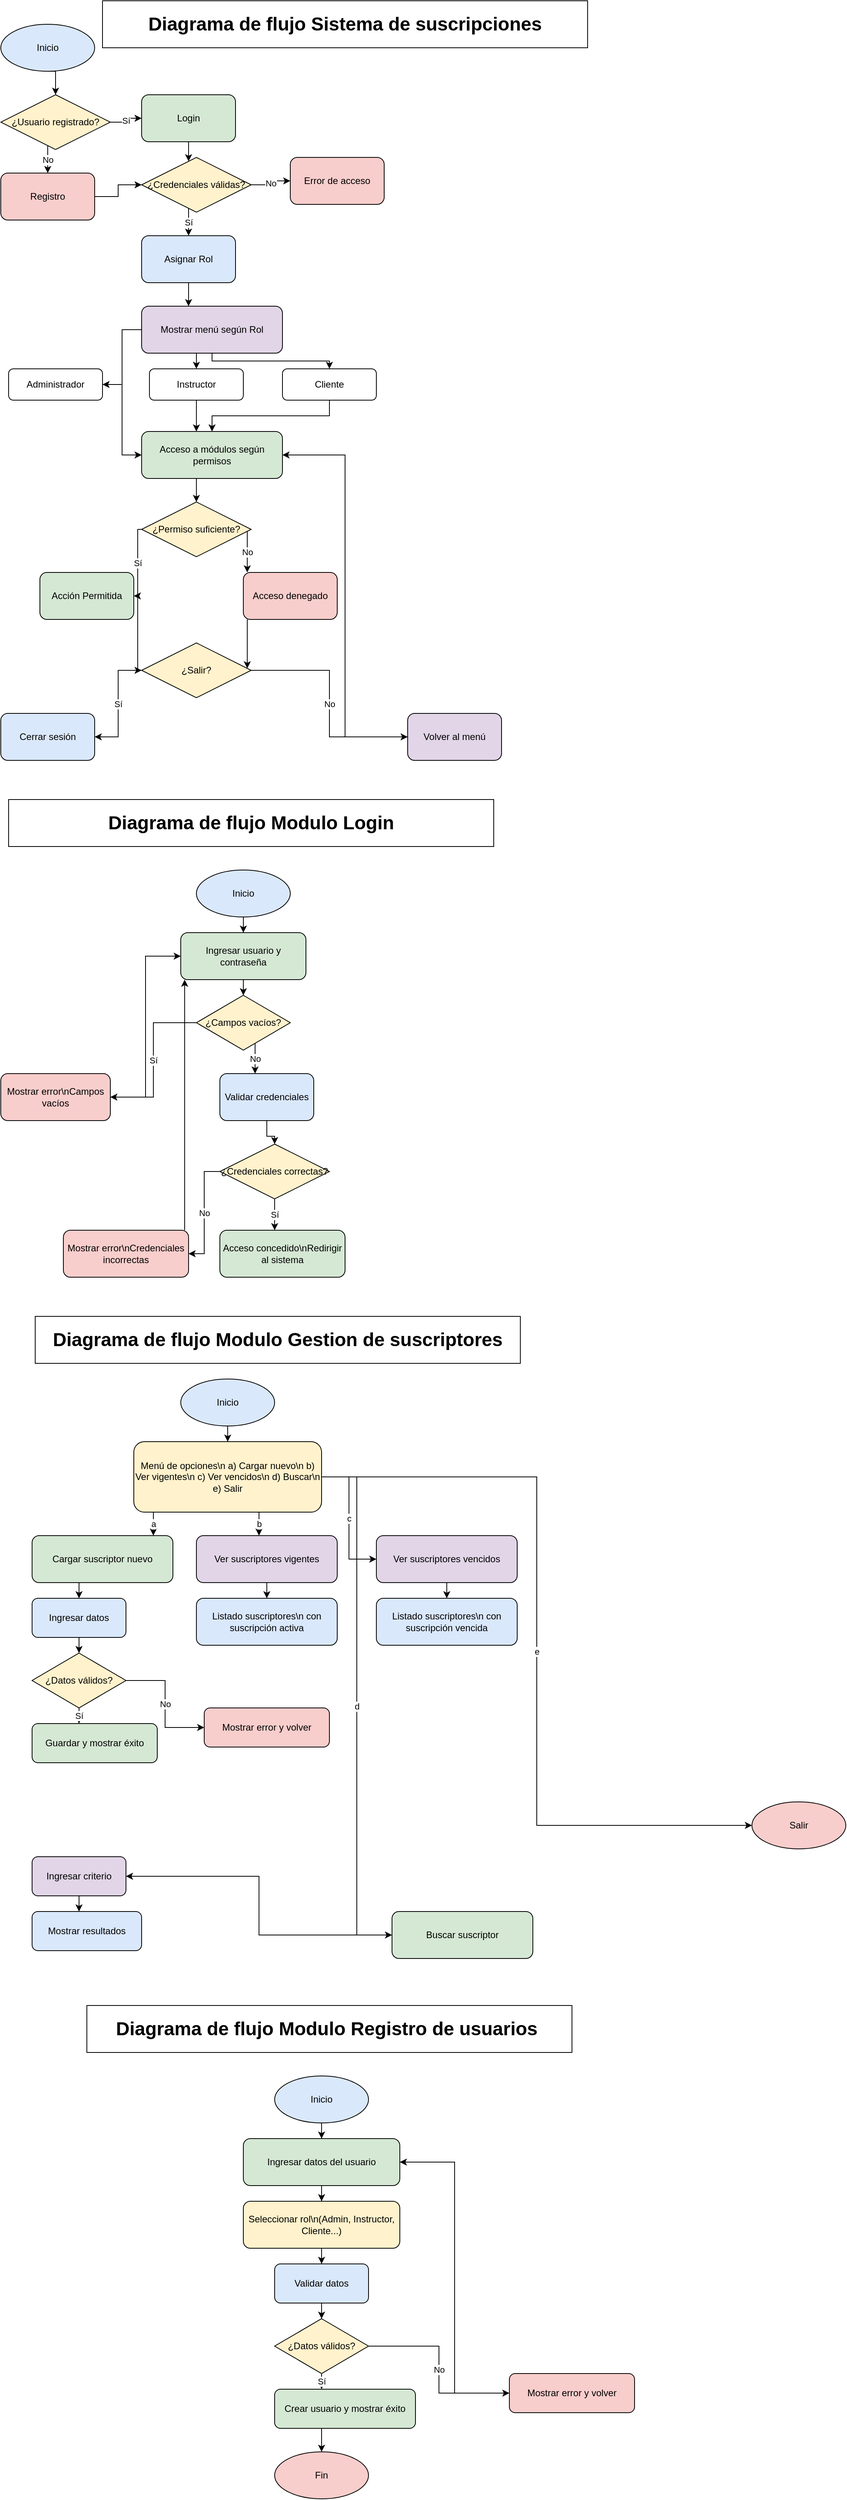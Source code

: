 <mxfile version="28.0.5">
  <diagram name="Página-1" id="6I9fO5M-Wvt5ASJzwq-T">
    <mxGraphModel dx="1281" dy="535" grid="1" gridSize="10" guides="1" tooltips="1" connect="1" arrows="1" fold="1" page="1" pageScale="1" pageWidth="827" pageHeight="1169" math="0" shadow="0">
      <root>
        <mxCell id="0" />
        <mxCell id="1" parent="0" />
        <mxCell id="LhfeiGHF28msuxDLN_1B-1" value="Inicio" style="ellipse;whiteSpace=wrap;html=1;fillColor=#dae8fc;" vertex="1" parent="1">
          <mxGeometry x="60" y="40" width="120" height="60" as="geometry" />
        </mxCell>
        <mxCell id="LhfeiGHF28msuxDLN_1B-2" value="¿Usuario registrado?" style="rhombus;whiteSpace=wrap;html=1;fillColor=#fff2cc;" vertex="1" parent="1">
          <mxGeometry x="60" y="130" width="140" height="70" as="geometry" />
        </mxCell>
        <mxCell id="LhfeiGHF28msuxDLN_1B-3" value="Login" style="rounded=1;whiteSpace=wrap;html=1;fillColor=#d5e8d4;" vertex="1" parent="1">
          <mxGeometry x="240" y="130" width="120" height="60" as="geometry" />
        </mxCell>
        <mxCell id="LhfeiGHF28msuxDLN_1B-4" value="Registro" style="rounded=1;whiteSpace=wrap;html=1;fillColor=#f8cecc;" vertex="1" parent="1">
          <mxGeometry x="60" y="230" width="120" height="60" as="geometry" />
        </mxCell>
        <mxCell id="LhfeiGHF28msuxDLN_1B-5" value="¿Credenciales válidas?" style="rhombus;whiteSpace=wrap;html=1;fillColor=#fff2cc;" vertex="1" parent="1">
          <mxGeometry x="240" y="210" width="140" height="70" as="geometry" />
        </mxCell>
        <mxCell id="LhfeiGHF28msuxDLN_1B-6" value="Error de acceso" style="rounded=1;whiteSpace=wrap;html=1;fillColor=#f8cecc;" vertex="1" parent="1">
          <mxGeometry x="430" y="210" width="120" height="60" as="geometry" />
        </mxCell>
        <mxCell id="LhfeiGHF28msuxDLN_1B-7" value="Asignar Rol" style="rounded=1;whiteSpace=wrap;html=1;fillColor=#dae8fc;" vertex="1" parent="1">
          <mxGeometry x="240" y="310" width="120" height="60" as="geometry" />
        </mxCell>
        <mxCell id="LhfeiGHF28msuxDLN_1B-8" value="Mostrar menú según Rol" style="rounded=1;whiteSpace=wrap;html=1;fillColor=#e1d5e7;" vertex="1" parent="1">
          <mxGeometry x="240" y="400" width="180" height="60" as="geometry" />
        </mxCell>
        <mxCell id="LhfeiGHF28msuxDLN_1B-9" value="Administrador" style="rounded=1;whiteSpace=wrap;html=1;fillColor=#fff;" vertex="1" parent="1">
          <mxGeometry x="70" y="480" width="120" height="40" as="geometry" />
        </mxCell>
        <mxCell id="LhfeiGHF28msuxDLN_1B-10" value="Instructor" style="rounded=1;whiteSpace=wrap;html=1;fillColor=#fff;" vertex="1" parent="1">
          <mxGeometry x="250" y="480" width="120" height="40" as="geometry" />
        </mxCell>
        <mxCell id="LhfeiGHF28msuxDLN_1B-11" value="Cliente" style="rounded=1;whiteSpace=wrap;html=1;fillColor=#fff;" vertex="1" parent="1">
          <mxGeometry x="420" y="480" width="120" height="40" as="geometry" />
        </mxCell>
        <mxCell id="LhfeiGHF28msuxDLN_1B-12" value="Acceso a módulos según permisos" style="rounded=1;whiteSpace=wrap;html=1;fillColor=#d5e8d4;" vertex="1" parent="1">
          <mxGeometry x="240" y="560" width="180" height="60" as="geometry" />
        </mxCell>
        <mxCell id="LhfeiGHF28msuxDLN_1B-13" value="¿Permiso suficiente?" style="rhombus;whiteSpace=wrap;html=1;fillColor=#fff2cc;" vertex="1" parent="1">
          <mxGeometry x="240" y="650" width="140" height="70" as="geometry" />
        </mxCell>
        <mxCell id="LhfeiGHF28msuxDLN_1B-14" value="Acción Permitida" style="rounded=1;whiteSpace=wrap;html=1;fillColor=#d5e8d4;" vertex="1" parent="1">
          <mxGeometry x="110" y="740" width="120" height="60" as="geometry" />
        </mxCell>
        <mxCell id="LhfeiGHF28msuxDLN_1B-15" value="Acceso denegado" style="rounded=1;whiteSpace=wrap;html=1;fillColor=#f8cecc;" vertex="1" parent="1">
          <mxGeometry x="370" y="740" width="120" height="60" as="geometry" />
        </mxCell>
        <mxCell id="LhfeiGHF28msuxDLN_1B-16" value="¿Salir?" style="rhombus;whiteSpace=wrap;html=1;fillColor=#fff2cc;" vertex="1" parent="1">
          <mxGeometry x="240" y="830" width="140" height="70" as="geometry" />
        </mxCell>
        <mxCell id="LhfeiGHF28msuxDLN_1B-17" value="Cerrar sesión" style="rounded=1;whiteSpace=wrap;html=1;fillColor=#dae8fc;" vertex="1" parent="1">
          <mxGeometry x="60" y="920" width="120" height="60" as="geometry" />
        </mxCell>
        <mxCell id="LhfeiGHF28msuxDLN_1B-18" value="Volver al menú" style="rounded=1;whiteSpace=wrap;html=1;fillColor=#e1d5e7;" vertex="1" parent="1">
          <mxGeometry x="580" y="920" width="120" height="60" as="geometry" />
        </mxCell>
        <mxCell id="LhfeiGHF28msuxDLN_1B-19" style="edgeStyle=orthogonalEdgeStyle;rounded=0;orthogonalLoop=1;jettySize=auto;html=1;exitX=0.5;exitY=1;exitDx=0;exitDy=0;entryX=0.5;entryY=0;entryDx=0;entryDy=0;" edge="1" parent="1" source="LhfeiGHF28msuxDLN_1B-1" target="LhfeiGHF28msuxDLN_1B-2">
          <mxGeometry relative="1" as="geometry" />
        </mxCell>
        <mxCell id="LhfeiGHF28msuxDLN_1B-20" value="Sí" style="edgeStyle=elbowEdgeStyle;rounded=0;orthogonalLoop=1;jettySize=auto;html=1;" edge="1" parent="1" source="LhfeiGHF28msuxDLN_1B-2" target="LhfeiGHF28msuxDLN_1B-3">
          <mxGeometry relative="1" as="geometry" />
        </mxCell>
        <mxCell id="LhfeiGHF28msuxDLN_1B-21" value="No" style="edgeStyle=elbowEdgeStyle;rounded=0;orthogonalLoop=1;jettySize=auto;html=1;" edge="1" parent="1" source="LhfeiGHF28msuxDLN_1B-2" target="LhfeiGHF28msuxDLN_1B-4">
          <mxGeometry relative="1" as="geometry" />
        </mxCell>
        <mxCell id="LhfeiGHF28msuxDLN_1B-22" style="edgeStyle=elbowEdgeStyle;rounded=0;orthogonalLoop=1;jettySize=auto;html=1;" edge="1" parent="1" source="LhfeiGHF28msuxDLN_1B-3" target="LhfeiGHF28msuxDLN_1B-5">
          <mxGeometry relative="1" as="geometry" />
        </mxCell>
        <mxCell id="LhfeiGHF28msuxDLN_1B-23" style="edgeStyle=elbowEdgeStyle;rounded=0;orthogonalLoop=1;jettySize=auto;html=1;" edge="1" parent="1" source="LhfeiGHF28msuxDLN_1B-4" target="LhfeiGHF28msuxDLN_1B-5">
          <mxGeometry relative="1" as="geometry" />
        </mxCell>
        <mxCell id="LhfeiGHF28msuxDLN_1B-24" value="No" style="edgeStyle=elbowEdgeStyle;rounded=0;orthogonalLoop=1;jettySize=auto;html=1;" edge="1" parent="1" source="LhfeiGHF28msuxDLN_1B-5" target="LhfeiGHF28msuxDLN_1B-6">
          <mxGeometry relative="1" as="geometry" />
        </mxCell>
        <mxCell id="LhfeiGHF28msuxDLN_1B-25" value="Sí" style="edgeStyle=elbowEdgeStyle;rounded=0;orthogonalLoop=1;jettySize=auto;html=1;" edge="1" parent="1" source="LhfeiGHF28msuxDLN_1B-5" target="LhfeiGHF28msuxDLN_1B-7">
          <mxGeometry relative="1" as="geometry" />
        </mxCell>
        <mxCell id="LhfeiGHF28msuxDLN_1B-26" style="edgeStyle=elbowEdgeStyle;rounded=0;orthogonalLoop=1;jettySize=auto;html=1;" edge="1" parent="1" source="LhfeiGHF28msuxDLN_1B-7" target="LhfeiGHF28msuxDLN_1B-8">
          <mxGeometry relative="1" as="geometry" />
        </mxCell>
        <mxCell id="LhfeiGHF28msuxDLN_1B-27" style="edgeStyle=elbowEdgeStyle;rounded=0;orthogonalLoop=1;jettySize=auto;html=1;" edge="1" parent="1" source="LhfeiGHF28msuxDLN_1B-8" target="LhfeiGHF28msuxDLN_1B-9">
          <mxGeometry relative="1" as="geometry" />
        </mxCell>
        <mxCell id="LhfeiGHF28msuxDLN_1B-28" style="edgeStyle=elbowEdgeStyle;rounded=0;orthogonalLoop=1;jettySize=auto;html=1;" edge="1" parent="1" source="LhfeiGHF28msuxDLN_1B-8" target="LhfeiGHF28msuxDLN_1B-10">
          <mxGeometry relative="1" as="geometry" />
        </mxCell>
        <mxCell id="LhfeiGHF28msuxDLN_1B-29" style="edgeStyle=elbowEdgeStyle;rounded=0;orthogonalLoop=1;jettySize=auto;html=1;" edge="1" parent="1" source="LhfeiGHF28msuxDLN_1B-8" target="LhfeiGHF28msuxDLN_1B-11">
          <mxGeometry relative="1" as="geometry" />
        </mxCell>
        <mxCell id="LhfeiGHF28msuxDLN_1B-30" style="edgeStyle=elbowEdgeStyle;rounded=0;orthogonalLoop=1;jettySize=auto;html=1;" edge="1" parent="1" source="LhfeiGHF28msuxDLN_1B-9" target="LhfeiGHF28msuxDLN_1B-12">
          <mxGeometry relative="1" as="geometry" />
        </mxCell>
        <mxCell id="LhfeiGHF28msuxDLN_1B-31" style="edgeStyle=elbowEdgeStyle;rounded=0;orthogonalLoop=1;jettySize=auto;html=1;" edge="1" parent="1" source="LhfeiGHF28msuxDLN_1B-10" target="LhfeiGHF28msuxDLN_1B-12">
          <mxGeometry relative="1" as="geometry" />
        </mxCell>
        <mxCell id="LhfeiGHF28msuxDLN_1B-32" style="edgeStyle=elbowEdgeStyle;rounded=0;orthogonalLoop=1;jettySize=auto;html=1;" edge="1" parent="1" source="LhfeiGHF28msuxDLN_1B-11" target="LhfeiGHF28msuxDLN_1B-12">
          <mxGeometry relative="1" as="geometry" />
        </mxCell>
        <mxCell id="LhfeiGHF28msuxDLN_1B-33" style="edgeStyle=elbowEdgeStyle;rounded=0;orthogonalLoop=1;jettySize=auto;html=1;" edge="1" parent="1" source="LhfeiGHF28msuxDLN_1B-12" target="LhfeiGHF28msuxDLN_1B-13">
          <mxGeometry relative="1" as="geometry" />
        </mxCell>
        <mxCell id="LhfeiGHF28msuxDLN_1B-34" value="Sí" style="edgeStyle=elbowEdgeStyle;rounded=0;orthogonalLoop=1;jettySize=auto;html=1;" edge="1" parent="1" source="LhfeiGHF28msuxDLN_1B-13" target="LhfeiGHF28msuxDLN_1B-14">
          <mxGeometry relative="1" as="geometry" />
        </mxCell>
        <mxCell id="LhfeiGHF28msuxDLN_1B-35" value="No" style="edgeStyle=elbowEdgeStyle;rounded=0;orthogonalLoop=1;jettySize=auto;html=1;" edge="1" parent="1" source="LhfeiGHF28msuxDLN_1B-13" target="LhfeiGHF28msuxDLN_1B-15">
          <mxGeometry relative="1" as="geometry" />
        </mxCell>
        <mxCell id="LhfeiGHF28msuxDLN_1B-36" style="edgeStyle=elbowEdgeStyle;rounded=0;orthogonalLoop=1;jettySize=auto;html=1;" edge="1" parent="1" source="LhfeiGHF28msuxDLN_1B-14" target="LhfeiGHF28msuxDLN_1B-16">
          <mxGeometry relative="1" as="geometry" />
        </mxCell>
        <mxCell id="LhfeiGHF28msuxDLN_1B-37" style="edgeStyle=elbowEdgeStyle;rounded=0;orthogonalLoop=1;jettySize=auto;html=1;" edge="1" parent="1" source="LhfeiGHF28msuxDLN_1B-15" target="LhfeiGHF28msuxDLN_1B-16">
          <mxGeometry relative="1" as="geometry" />
        </mxCell>
        <mxCell id="LhfeiGHF28msuxDLN_1B-38" value="Sí" style="edgeStyle=elbowEdgeStyle;rounded=0;orthogonalLoop=1;jettySize=auto;html=1;" edge="1" parent="1" source="LhfeiGHF28msuxDLN_1B-16" target="LhfeiGHF28msuxDLN_1B-17">
          <mxGeometry relative="1" as="geometry" />
        </mxCell>
        <mxCell id="LhfeiGHF28msuxDLN_1B-39" value="No" style="edgeStyle=elbowEdgeStyle;rounded=0;orthogonalLoop=1;jettySize=auto;html=1;" edge="1" parent="1" source="LhfeiGHF28msuxDLN_1B-16" target="LhfeiGHF28msuxDLN_1B-18">
          <mxGeometry relative="1" as="geometry" />
        </mxCell>
        <mxCell id="LhfeiGHF28msuxDLN_1B-40" style="edgeStyle=elbowEdgeStyle;rounded=0;orthogonalLoop=1;jettySize=auto;html=1;" edge="1" parent="1" source="LhfeiGHF28msuxDLN_1B-18" target="LhfeiGHF28msuxDLN_1B-12">
          <mxGeometry relative="1" as="geometry" />
        </mxCell>
        <mxCell id="LhfeiGHF28msuxDLN_1B-41" value="Inicio" style="ellipse;whiteSpace=wrap;html=1;fillColor=#dae8fc;" vertex="1" parent="1">
          <mxGeometry x="310" y="1120" width="120" height="60" as="geometry" />
        </mxCell>
        <mxCell id="LhfeiGHF28msuxDLN_1B-42" value="Ingresar usuario y contraseña" style="rounded=1;whiteSpace=wrap;html=1;fillColor=#d5e8d4;" vertex="1" parent="1">
          <mxGeometry x="290" y="1200" width="160" height="60" as="geometry" />
        </mxCell>
        <mxCell id="LhfeiGHF28msuxDLN_1B-43" value="¿Campos vacíos?" style="rhombus;whiteSpace=wrap;html=1;fillColor=#fff2cc;" vertex="1" parent="1">
          <mxGeometry x="310" y="1280" width="120" height="70" as="geometry" />
        </mxCell>
        <mxCell id="LhfeiGHF28msuxDLN_1B-44" value="Mostrar error\nCampos vacíos" style="rounded=1;whiteSpace=wrap;html=1;fillColor=#f8cecc;" vertex="1" parent="1">
          <mxGeometry x="60" y="1380" width="140" height="60" as="geometry" />
        </mxCell>
        <mxCell id="LhfeiGHF28msuxDLN_1B-45" value="Validar credenciales" style="rounded=1;whiteSpace=wrap;html=1;fillColor=#dae8fc;" vertex="1" parent="1">
          <mxGeometry x="340" y="1380" width="120" height="60" as="geometry" />
        </mxCell>
        <mxCell id="LhfeiGHF28msuxDLN_1B-46" value="¿Credenciales correctas?" style="rhombus;whiteSpace=wrap;html=1;fillColor=#fff2cc;" vertex="1" parent="1">
          <mxGeometry x="340" y="1470" width="140" height="70" as="geometry" />
        </mxCell>
        <mxCell id="LhfeiGHF28msuxDLN_1B-47" value="Acceso concedido\nRedirigir al sistema" style="rounded=1;whiteSpace=wrap;html=1;fillColor=#d5e8d4;" vertex="1" parent="1">
          <mxGeometry x="340" y="1580" width="160" height="60" as="geometry" />
        </mxCell>
        <mxCell id="LhfeiGHF28msuxDLN_1B-48" value="Mostrar error\nCredenciales incorrectas" style="rounded=1;whiteSpace=wrap;html=1;fillColor=#f8cecc;" vertex="1" parent="1">
          <mxGeometry x="140" y="1580" width="160" height="60" as="geometry" />
        </mxCell>
        <mxCell id="LhfeiGHF28msuxDLN_1B-49" style="edgeStyle=orthogonalEdgeStyle;rounded=0;orthogonalLoop=1;jettySize=auto;html=1;" edge="1" parent="1" source="LhfeiGHF28msuxDLN_1B-41" target="LhfeiGHF28msuxDLN_1B-42">
          <mxGeometry relative="1" as="geometry" />
        </mxCell>
        <mxCell id="LhfeiGHF28msuxDLN_1B-50" style="edgeStyle=orthogonalEdgeStyle;rounded=0;orthogonalLoop=1;jettySize=auto;html=1;" edge="1" parent="1" source="LhfeiGHF28msuxDLN_1B-42" target="LhfeiGHF28msuxDLN_1B-43">
          <mxGeometry relative="1" as="geometry" />
        </mxCell>
        <mxCell id="LhfeiGHF28msuxDLN_1B-51" value="Sí" style="edgeStyle=elbowEdgeStyle;rounded=0;orthogonalLoop=1;jettySize=auto;html=1;" edge="1" parent="1" source="LhfeiGHF28msuxDLN_1B-43" target="LhfeiGHF28msuxDLN_1B-44">
          <mxGeometry relative="1" as="geometry" />
        </mxCell>
        <mxCell id="LhfeiGHF28msuxDLN_1B-52" value="No" style="edgeStyle=elbowEdgeStyle;rounded=0;orthogonalLoop=1;jettySize=auto;html=1;" edge="1" parent="1" source="LhfeiGHF28msuxDLN_1B-43" target="LhfeiGHF28msuxDLN_1B-45">
          <mxGeometry relative="1" as="geometry" />
        </mxCell>
        <mxCell id="LhfeiGHF28msuxDLN_1B-53" style="edgeStyle=orthogonalEdgeStyle;rounded=0;orthogonalLoop=1;jettySize=auto;html=1;" edge="1" parent="1" source="LhfeiGHF28msuxDLN_1B-45" target="LhfeiGHF28msuxDLN_1B-46">
          <mxGeometry relative="1" as="geometry" />
        </mxCell>
        <mxCell id="LhfeiGHF28msuxDLN_1B-54" value="Sí" style="edgeStyle=elbowEdgeStyle;rounded=0;orthogonalLoop=1;jettySize=auto;html=1;" edge="1" parent="1" source="LhfeiGHF28msuxDLN_1B-46" target="LhfeiGHF28msuxDLN_1B-47">
          <mxGeometry relative="1" as="geometry" />
        </mxCell>
        <mxCell id="LhfeiGHF28msuxDLN_1B-55" value="No" style="edgeStyle=elbowEdgeStyle;rounded=0;orthogonalLoop=1;jettySize=auto;html=1;" edge="1" parent="1" source="LhfeiGHF28msuxDLN_1B-46" target="LhfeiGHF28msuxDLN_1B-48">
          <mxGeometry relative="1" as="geometry" />
        </mxCell>
        <mxCell id="LhfeiGHF28msuxDLN_1B-56" style="edgeStyle=elbowEdgeStyle;rounded=0;orthogonalLoop=1;jettySize=auto;html=1;" edge="1" parent="1" source="LhfeiGHF28msuxDLN_1B-44" target="LhfeiGHF28msuxDLN_1B-42">
          <mxGeometry relative="1" as="geometry" />
        </mxCell>
        <mxCell id="LhfeiGHF28msuxDLN_1B-57" style="edgeStyle=elbowEdgeStyle;rounded=0;orthogonalLoop=1;jettySize=auto;html=1;" edge="1" parent="1" source="LhfeiGHF28msuxDLN_1B-48" target="LhfeiGHF28msuxDLN_1B-42">
          <mxGeometry relative="1" as="geometry" />
        </mxCell>
        <mxCell id="LhfeiGHF28msuxDLN_1B-58" value="&lt;font style=&quot;font-size: 24px;&quot;&gt;&lt;b&gt;Diagrama de flujo Modulo Login&lt;/b&gt;&lt;/font&gt;" style="rounded=0;whiteSpace=wrap;html=1;" vertex="1" parent="1">
          <mxGeometry x="70" y="1030" width="620" height="60" as="geometry" />
        </mxCell>
        <mxCell id="LhfeiGHF28msuxDLN_1B-59" value="&lt;font style=&quot;font-size: 24px;&quot;&gt;&lt;b&gt;Diagrama de flujo Sistema de suscripciones&lt;/b&gt;&lt;/font&gt;" style="rounded=0;whiteSpace=wrap;html=1;" vertex="1" parent="1">
          <mxGeometry x="190" y="10" width="620" height="60" as="geometry" />
        </mxCell>
        <mxCell id="LhfeiGHF28msuxDLN_1B-60" value="Inicio" style="ellipse;whiteSpace=wrap;html=1;fillColor=#dae8fc;" vertex="1" parent="1">
          <mxGeometry x="290" y="1770" width="120" height="60" as="geometry" />
        </mxCell>
        <mxCell id="LhfeiGHF28msuxDLN_1B-61" value="Menú de opciones\n a) Cargar nuevo\n b) Ver vigentes\n c) Ver vencidos\n d) Buscar\n e) Salir" style="rounded=1;whiteSpace=wrap;html=1;fillColor=#fff2cc;" vertex="1" parent="1">
          <mxGeometry x="230" y="1850" width="240" height="90" as="geometry" />
        </mxCell>
        <mxCell id="LhfeiGHF28msuxDLN_1B-62" value="Cargar suscriptor nuevo" style="rounded=1;whiteSpace=wrap;html=1;fillColor=#d5e8d4;" vertex="1" parent="1">
          <mxGeometry x="100" y="1970" width="180" height="60" as="geometry" />
        </mxCell>
        <mxCell id="LhfeiGHF28msuxDLN_1B-63" value="Ingresar datos" style="rounded=1;whiteSpace=wrap;html=1;fillColor=#dae8fc;" vertex="1" parent="1">
          <mxGeometry x="100" y="2050" width="120" height="50" as="geometry" />
        </mxCell>
        <mxCell id="LhfeiGHF28msuxDLN_1B-64" value="¿Datos válidos?" style="rhombus;whiteSpace=wrap;html=1;fillColor=#fff2cc;" vertex="1" parent="1">
          <mxGeometry x="100" y="2120" width="120" height="70" as="geometry" />
        </mxCell>
        <mxCell id="LhfeiGHF28msuxDLN_1B-65" value="Guardar y mostrar éxito" style="rounded=1;whiteSpace=wrap;html=1;fillColor=#d5e8d4;" vertex="1" parent="1">
          <mxGeometry x="100" y="2210" width="160" height="50" as="geometry" />
        </mxCell>
        <mxCell id="LhfeiGHF28msuxDLN_1B-66" value="Mostrar error y volver" style="rounded=1;whiteSpace=wrap;html=1;fillColor=#f8cecc;" vertex="1" parent="1">
          <mxGeometry x="320" y="2190" width="160" height="50" as="geometry" />
        </mxCell>
        <mxCell id="LhfeiGHF28msuxDLN_1B-67" value="Ver suscriptores vigentes" style="rounded=1;whiteSpace=wrap;html=1;fillColor=#e1d5e7;" vertex="1" parent="1">
          <mxGeometry x="310" y="1970" width="180" height="60" as="geometry" />
        </mxCell>
        <mxCell id="LhfeiGHF28msuxDLN_1B-68" value="Listado suscriptores\n con suscripción activa" style="rounded=1;whiteSpace=wrap;html=1;fillColor=#dae8fc;" vertex="1" parent="1">
          <mxGeometry x="310" y="2050" width="180" height="60" as="geometry" />
        </mxCell>
        <mxCell id="LhfeiGHF28msuxDLN_1B-69" value="Ver suscriptores vencidos" style="rounded=1;whiteSpace=wrap;html=1;fillColor=#e1d5e7;" vertex="1" parent="1">
          <mxGeometry x="540" y="1970" width="180" height="60" as="geometry" />
        </mxCell>
        <mxCell id="LhfeiGHF28msuxDLN_1B-70" value="Listado suscriptores\n con suscripción vencida" style="rounded=1;whiteSpace=wrap;html=1;fillColor=#dae8fc;" vertex="1" parent="1">
          <mxGeometry x="540" y="2050" width="180" height="60" as="geometry" />
        </mxCell>
        <mxCell id="LhfeiGHF28msuxDLN_1B-71" value="Buscar suscriptor" style="rounded=1;whiteSpace=wrap;html=1;fillColor=#d5e8d4;" vertex="1" parent="1">
          <mxGeometry x="560" y="2450" width="180" height="60" as="geometry" />
        </mxCell>
        <mxCell id="LhfeiGHF28msuxDLN_1B-72" value="Ingresar criterio" style="rounded=1;whiteSpace=wrap;html=1;fillColor=#e1d5e7;" vertex="1" parent="1">
          <mxGeometry x="100" y="2380" width="120" height="50" as="geometry" />
        </mxCell>
        <mxCell id="LhfeiGHF28msuxDLN_1B-73" value="Mostrar resultados" style="rounded=1;whiteSpace=wrap;html=1;fillColor=#dae8fc;" vertex="1" parent="1">
          <mxGeometry x="100" y="2450" width="140" height="50" as="geometry" />
        </mxCell>
        <mxCell id="LhfeiGHF28msuxDLN_1B-74" value="Salir" style="ellipse;whiteSpace=wrap;html=1;fillColor=#f8cecc;" vertex="1" parent="1">
          <mxGeometry x="1020" y="2310" width="120" height="60" as="geometry" />
        </mxCell>
        <mxCell id="LhfeiGHF28msuxDLN_1B-75" style="edgeStyle=orthogonalEdgeStyle;rounded=0;orthogonalLoop=1;jettySize=auto;html=1;" edge="1" parent="1" source="LhfeiGHF28msuxDLN_1B-60" target="LhfeiGHF28msuxDLN_1B-61">
          <mxGeometry relative="1" as="geometry" />
        </mxCell>
        <mxCell id="LhfeiGHF28msuxDLN_1B-76" value="a" style="edgeStyle=elbowEdgeStyle;rounded=0;orthogonalLoop=1;jettySize=auto;html=1;" edge="1" parent="1" source="LhfeiGHF28msuxDLN_1B-61" target="LhfeiGHF28msuxDLN_1B-62">
          <mxGeometry relative="1" as="geometry" />
        </mxCell>
        <mxCell id="LhfeiGHF28msuxDLN_1B-77" value="b" style="edgeStyle=elbowEdgeStyle;rounded=0;orthogonalLoop=1;jettySize=auto;html=1;" edge="1" parent="1" source="LhfeiGHF28msuxDLN_1B-61" target="LhfeiGHF28msuxDLN_1B-67">
          <mxGeometry relative="1" as="geometry" />
        </mxCell>
        <mxCell id="LhfeiGHF28msuxDLN_1B-78" value="c" style="edgeStyle=elbowEdgeStyle;rounded=0;orthogonalLoop=1;jettySize=auto;html=1;" edge="1" parent="1" source="LhfeiGHF28msuxDLN_1B-61" target="LhfeiGHF28msuxDLN_1B-69">
          <mxGeometry relative="1" as="geometry" />
        </mxCell>
        <mxCell id="LhfeiGHF28msuxDLN_1B-79" value="d" style="edgeStyle=elbowEdgeStyle;rounded=0;orthogonalLoop=1;jettySize=auto;html=1;" edge="1" parent="1" source="LhfeiGHF28msuxDLN_1B-61" target="LhfeiGHF28msuxDLN_1B-71">
          <mxGeometry relative="1" as="geometry" />
        </mxCell>
        <mxCell id="LhfeiGHF28msuxDLN_1B-80" value="e" style="edgeStyle=elbowEdgeStyle;rounded=0;orthogonalLoop=1;jettySize=auto;html=1;" edge="1" parent="1" source="LhfeiGHF28msuxDLN_1B-61" target="LhfeiGHF28msuxDLN_1B-74">
          <mxGeometry relative="1" as="geometry" />
        </mxCell>
        <mxCell id="LhfeiGHF28msuxDLN_1B-81" style="edgeStyle=elbowEdgeStyle;rounded=0;orthogonalLoop=1;jettySize=auto;html=1;" edge="1" parent="1" source="LhfeiGHF28msuxDLN_1B-62" target="LhfeiGHF28msuxDLN_1B-63">
          <mxGeometry relative="1" as="geometry" />
        </mxCell>
        <mxCell id="LhfeiGHF28msuxDLN_1B-82" style="edgeStyle=elbowEdgeStyle;rounded=0;orthogonalLoop=1;jettySize=auto;html=1;" edge="1" parent="1" source="LhfeiGHF28msuxDLN_1B-63" target="LhfeiGHF28msuxDLN_1B-64">
          <mxGeometry relative="1" as="geometry" />
        </mxCell>
        <mxCell id="LhfeiGHF28msuxDLN_1B-83" value="Sí" style="edgeStyle=elbowEdgeStyle;rounded=0;orthogonalLoop=1;jettySize=auto;html=1;" edge="1" parent="1" source="LhfeiGHF28msuxDLN_1B-64" target="LhfeiGHF28msuxDLN_1B-65">
          <mxGeometry relative="1" as="geometry" />
        </mxCell>
        <mxCell id="LhfeiGHF28msuxDLN_1B-84" value="No" style="edgeStyle=elbowEdgeStyle;rounded=0;orthogonalLoop=1;jettySize=auto;html=1;" edge="1" parent="1" source="LhfeiGHF28msuxDLN_1B-64" target="LhfeiGHF28msuxDLN_1B-66">
          <mxGeometry relative="1" as="geometry" />
        </mxCell>
        <mxCell id="LhfeiGHF28msuxDLN_1B-85" style="edgeStyle=elbowEdgeStyle;rounded=0;orthogonalLoop=1;jettySize=auto;html=1;" edge="1" parent="1" source="LhfeiGHF28msuxDLN_1B-67" target="LhfeiGHF28msuxDLN_1B-68">
          <mxGeometry relative="1" as="geometry" />
        </mxCell>
        <mxCell id="LhfeiGHF28msuxDLN_1B-86" style="edgeStyle=elbowEdgeStyle;rounded=0;orthogonalLoop=1;jettySize=auto;html=1;" edge="1" parent="1" source="LhfeiGHF28msuxDLN_1B-69" target="LhfeiGHF28msuxDLN_1B-70">
          <mxGeometry relative="1" as="geometry" />
        </mxCell>
        <mxCell id="LhfeiGHF28msuxDLN_1B-87" style="edgeStyle=elbowEdgeStyle;rounded=0;orthogonalLoop=1;jettySize=auto;html=1;" edge="1" parent="1" source="LhfeiGHF28msuxDLN_1B-71" target="LhfeiGHF28msuxDLN_1B-72">
          <mxGeometry relative="1" as="geometry" />
        </mxCell>
        <mxCell id="LhfeiGHF28msuxDLN_1B-88" style="edgeStyle=elbowEdgeStyle;rounded=0;orthogonalLoop=1;jettySize=auto;html=1;" edge="1" parent="1" source="LhfeiGHF28msuxDLN_1B-72" target="LhfeiGHF28msuxDLN_1B-73">
          <mxGeometry relative="1" as="geometry" />
        </mxCell>
        <mxCell id="LhfeiGHF28msuxDLN_1B-89" value="&lt;font style=&quot;font-size: 24px;&quot;&gt;&lt;b&gt;Diagrama de flujo Modulo Gestion de suscriptores&lt;/b&gt;&lt;/font&gt;" style="rounded=0;whiteSpace=wrap;html=1;" vertex="1" parent="1">
          <mxGeometry x="104" y="1690" width="620" height="60" as="geometry" />
        </mxCell>
        <mxCell id="LhfeiGHF28msuxDLN_1B-90" value="Inicio" style="ellipse;whiteSpace=wrap;html=1;fillColor=#dae8fc;" vertex="1" parent="1">
          <mxGeometry x="410" y="2660" width="120" height="60" as="geometry" />
        </mxCell>
        <mxCell id="LhfeiGHF28msuxDLN_1B-91" value="Ingresar datos del usuario" style="rounded=1;whiteSpace=wrap;html=1;fillColor=#d5e8d4;" vertex="1" parent="1">
          <mxGeometry x="370" y="2740" width="200" height="60" as="geometry" />
        </mxCell>
        <mxCell id="LhfeiGHF28msuxDLN_1B-92" value="Seleccionar rol\n(Admin, Instructor, Cliente...)" style="rounded=1;whiteSpace=wrap;html=1;fillColor=#fff2cc;" vertex="1" parent="1">
          <mxGeometry x="370" y="2820" width="200" height="60" as="geometry" />
        </mxCell>
        <mxCell id="LhfeiGHF28msuxDLN_1B-93" value="Validar datos" style="rounded=1;whiteSpace=wrap;html=1;fillColor=#dae8fc;" vertex="1" parent="1">
          <mxGeometry x="410" y="2900" width="120" height="50" as="geometry" />
        </mxCell>
        <mxCell id="LhfeiGHF28msuxDLN_1B-94" value="¿Datos válidos?" style="rhombus;whiteSpace=wrap;html=1;fillColor=#fff2cc;" vertex="1" parent="1">
          <mxGeometry x="410" y="2970" width="120" height="70" as="geometry" />
        </mxCell>
        <mxCell id="LhfeiGHF28msuxDLN_1B-95" value="Crear usuario y mostrar éxito" style="rounded=1;whiteSpace=wrap;html=1;fillColor=#d5e8d4;" vertex="1" parent="1">
          <mxGeometry x="410" y="3060" width="180" height="50" as="geometry" />
        </mxCell>
        <mxCell id="LhfeiGHF28msuxDLN_1B-96" value="Mostrar error y volver" style="rounded=1;whiteSpace=wrap;html=1;fillColor=#f8cecc;" vertex="1" parent="1">
          <mxGeometry x="710" y="3040" width="160" height="50" as="geometry" />
        </mxCell>
        <mxCell id="LhfeiGHF28msuxDLN_1B-97" value="Fin" style="ellipse;whiteSpace=wrap;html=1;fillColor=#f8cecc;" vertex="1" parent="1">
          <mxGeometry x="410" y="3140" width="120" height="60" as="geometry" />
        </mxCell>
        <mxCell id="LhfeiGHF28msuxDLN_1B-98" style="edgeStyle=orthogonalEdgeStyle;rounded=0;orthogonalLoop=1;jettySize=auto;html=1;" edge="1" parent="1" source="LhfeiGHF28msuxDLN_1B-90" target="LhfeiGHF28msuxDLN_1B-91">
          <mxGeometry relative="1" as="geometry" />
        </mxCell>
        <mxCell id="LhfeiGHF28msuxDLN_1B-99" style="edgeStyle=orthogonalEdgeStyle;rounded=0;orthogonalLoop=1;jettySize=auto;html=1;" edge="1" parent="1" source="LhfeiGHF28msuxDLN_1B-91" target="LhfeiGHF28msuxDLN_1B-92">
          <mxGeometry relative="1" as="geometry" />
        </mxCell>
        <mxCell id="LhfeiGHF28msuxDLN_1B-100" style="edgeStyle=orthogonalEdgeStyle;rounded=0;orthogonalLoop=1;jettySize=auto;html=1;" edge="1" parent="1" source="LhfeiGHF28msuxDLN_1B-92" target="LhfeiGHF28msuxDLN_1B-93">
          <mxGeometry relative="1" as="geometry" />
        </mxCell>
        <mxCell id="LhfeiGHF28msuxDLN_1B-101" style="edgeStyle=orthogonalEdgeStyle;rounded=0;orthogonalLoop=1;jettySize=auto;html=1;" edge="1" parent="1" source="LhfeiGHF28msuxDLN_1B-93" target="LhfeiGHF28msuxDLN_1B-94">
          <mxGeometry relative="1" as="geometry" />
        </mxCell>
        <mxCell id="LhfeiGHF28msuxDLN_1B-102" value="Sí" style="edgeStyle=elbowEdgeStyle;rounded=0;orthogonalLoop=1;jettySize=auto;html=1;" edge="1" parent="1" source="LhfeiGHF28msuxDLN_1B-94" target="LhfeiGHF28msuxDLN_1B-95">
          <mxGeometry relative="1" as="geometry" />
        </mxCell>
        <mxCell id="LhfeiGHF28msuxDLN_1B-103" value="No" style="edgeStyle=elbowEdgeStyle;rounded=0;orthogonalLoop=1;jettySize=auto;html=1;" edge="1" parent="1" source="LhfeiGHF28msuxDLN_1B-94" target="LhfeiGHF28msuxDLN_1B-96">
          <mxGeometry relative="1" as="geometry" />
        </mxCell>
        <mxCell id="LhfeiGHF28msuxDLN_1B-104" style="edgeStyle=elbowEdgeStyle;rounded=0;orthogonalLoop=1;jettySize=auto;html=1;" edge="1" parent="1" source="LhfeiGHF28msuxDLN_1B-95" target="LhfeiGHF28msuxDLN_1B-97">
          <mxGeometry relative="1" as="geometry" />
        </mxCell>
        <mxCell id="LhfeiGHF28msuxDLN_1B-105" style="edgeStyle=elbowEdgeStyle;rounded=0;orthogonalLoop=1;jettySize=auto;html=1;" edge="1" parent="1" source="LhfeiGHF28msuxDLN_1B-96" target="LhfeiGHF28msuxDLN_1B-91">
          <mxGeometry relative="1" as="geometry" />
        </mxCell>
        <mxCell id="LhfeiGHF28msuxDLN_1B-106" value="&lt;font style=&quot;font-size: 24px;&quot;&gt;&lt;b&gt;Diagrama de flujo Modulo Registro de usuarios&amp;nbsp;&lt;/b&gt;&lt;/font&gt;" style="rounded=0;whiteSpace=wrap;html=1;" vertex="1" parent="1">
          <mxGeometry x="170" y="2570" width="620" height="60" as="geometry" />
        </mxCell>
      </root>
    </mxGraphModel>
  </diagram>
</mxfile>
